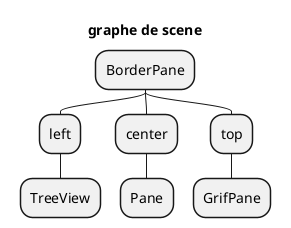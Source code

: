 @startmindmap
'https://plantuml.com/mindmap-diagram
top to bottom direction

title graphe de scene

* BorderPane
** left
*** TreeView
** center
*** Pane
** top
*** GrifPane


@endmindmap

